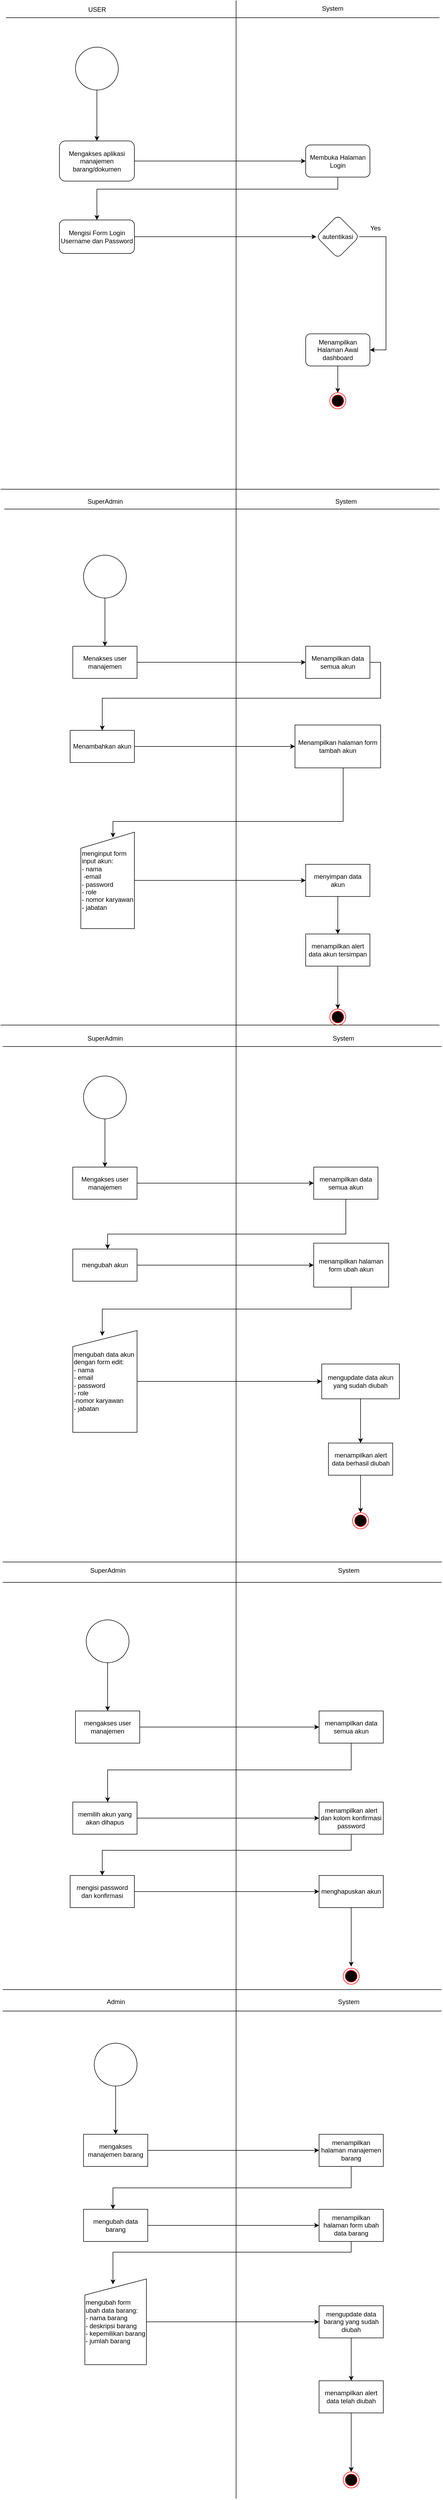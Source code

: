 <mxfile version="21.8.2" type="device">
  <diagram name="Page-1" id="UP9y-pZRnPXZRaRv5b26">
    <mxGraphModel dx="1136" dy="606" grid="1" gridSize="10" guides="1" tooltips="1" connect="1" arrows="1" fold="1" page="1" pageScale="1" pageWidth="827" pageHeight="1169" math="0" shadow="0">
      <root>
        <mxCell id="0" />
        <mxCell id="1" parent="0" />
        <mxCell id="jnGtKpzHvRw6Zg3GO6Rg-24" value="USER" style="text;html=1;align=center;verticalAlign=middle;resizable=0;points=[];autosize=1;strokeColor=none;fillColor=none;" vertex="1" parent="1">
          <mxGeometry x="150" y="10" width="60" height="30" as="geometry" />
        </mxCell>
        <mxCell id="jnGtKpzHvRw6Zg3GO6Rg-28" value="" style="edgeStyle=orthogonalEdgeStyle;rounded=0;orthogonalLoop=1;jettySize=auto;html=1;" edge="1" parent="1" source="jnGtKpzHvRw6Zg3GO6Rg-25" target="jnGtKpzHvRw6Zg3GO6Rg-27">
          <mxGeometry relative="1" as="geometry" />
        </mxCell>
        <mxCell id="jnGtKpzHvRw6Zg3GO6Rg-25" value="" style="ellipse;whiteSpace=wrap;html=1;" vertex="1" parent="1">
          <mxGeometry x="140" y="95" width="80" height="80" as="geometry" />
        </mxCell>
        <mxCell id="jnGtKpzHvRw6Zg3GO6Rg-30" value="" style="edgeStyle=orthogonalEdgeStyle;rounded=0;orthogonalLoop=1;jettySize=auto;html=1;" edge="1" parent="1" source="jnGtKpzHvRw6Zg3GO6Rg-27" target="jnGtKpzHvRw6Zg3GO6Rg-29">
          <mxGeometry relative="1" as="geometry" />
        </mxCell>
        <mxCell id="jnGtKpzHvRw6Zg3GO6Rg-27" value="Mengakses aplikasi manajemen barang/dokumen" style="rounded=1;whiteSpace=wrap;html=1;" vertex="1" parent="1">
          <mxGeometry x="110" y="270" width="140" height="75" as="geometry" />
        </mxCell>
        <mxCell id="jnGtKpzHvRw6Zg3GO6Rg-33" value="" style="edgeStyle=orthogonalEdgeStyle;rounded=0;orthogonalLoop=1;jettySize=auto;html=1;" edge="1" parent="1" source="jnGtKpzHvRw6Zg3GO6Rg-29" target="jnGtKpzHvRw6Zg3GO6Rg-32">
          <mxGeometry relative="1" as="geometry">
            <Array as="points">
              <mxPoint x="630" y="360" />
              <mxPoint x="180" y="360" />
            </Array>
          </mxGeometry>
        </mxCell>
        <mxCell id="jnGtKpzHvRw6Zg3GO6Rg-29" value="Membuka Halaman Login" style="rounded=1;whiteSpace=wrap;html=1;" vertex="1" parent="1">
          <mxGeometry x="570" y="277.5" width="120" height="60" as="geometry" />
        </mxCell>
        <mxCell id="jnGtKpzHvRw6Zg3GO6Rg-31" value="System" style="text;html=1;align=center;verticalAlign=middle;resizable=0;points=[];autosize=1;strokeColor=none;fillColor=none;" vertex="1" parent="1">
          <mxGeometry x="590" y="8" width="60" height="30" as="geometry" />
        </mxCell>
        <mxCell id="jnGtKpzHvRw6Zg3GO6Rg-35" value="" style="edgeStyle=orthogonalEdgeStyle;rounded=0;orthogonalLoop=1;jettySize=auto;html=1;" edge="1" parent="1" source="jnGtKpzHvRw6Zg3GO6Rg-32" target="jnGtKpzHvRw6Zg3GO6Rg-34">
          <mxGeometry relative="1" as="geometry" />
        </mxCell>
        <mxCell id="jnGtKpzHvRw6Zg3GO6Rg-32" value="Mengisi Form Login Username dan Password" style="rounded=1;whiteSpace=wrap;html=1;" vertex="1" parent="1">
          <mxGeometry x="110" y="417.5" width="140" height="62.5" as="geometry" />
        </mxCell>
        <mxCell id="jnGtKpzHvRw6Zg3GO6Rg-37" value="" style="edgeStyle=orthogonalEdgeStyle;rounded=0;orthogonalLoop=1;jettySize=auto;html=1;" edge="1" parent="1" source="jnGtKpzHvRw6Zg3GO6Rg-34" target="jnGtKpzHvRw6Zg3GO6Rg-36">
          <mxGeometry relative="1" as="geometry">
            <Array as="points">
              <mxPoint x="720" y="449" />
              <mxPoint x="720" y="660" />
            </Array>
          </mxGeometry>
        </mxCell>
        <mxCell id="jnGtKpzHvRw6Zg3GO6Rg-34" value="autentikasi" style="rhombus;whiteSpace=wrap;html=1;rounded=1;" vertex="1" parent="1">
          <mxGeometry x="590" y="408.75" width="80" height="80" as="geometry" />
        </mxCell>
        <mxCell id="jnGtKpzHvRw6Zg3GO6Rg-36" value="Menampilkan Halaman Awal dashboard" style="whiteSpace=wrap;html=1;rounded=1;" vertex="1" parent="1">
          <mxGeometry x="570" y="630" width="120" height="60" as="geometry" />
        </mxCell>
        <mxCell id="jnGtKpzHvRw6Zg3GO6Rg-38" value="Yes" style="text;html=1;align=center;verticalAlign=middle;resizable=0;points=[];autosize=1;strokeColor=none;fillColor=none;" vertex="1" parent="1">
          <mxGeometry x="680" y="418" width="40" height="30" as="geometry" />
        </mxCell>
        <mxCell id="jnGtKpzHvRw6Zg3GO6Rg-41" value="" style="ellipse;html=1;shape=endState;fillColor=#000000;strokeColor=#ff0000;" vertex="1" parent="1">
          <mxGeometry x="615" y="740" width="30" height="30" as="geometry" />
        </mxCell>
        <mxCell id="jnGtKpzHvRw6Zg3GO6Rg-42" value="" style="endArrow=classic;html=1;rounded=0;" edge="1" parent="1">
          <mxGeometry width="50" height="50" relative="1" as="geometry">
            <mxPoint x="630" y="690" as="sourcePoint" />
            <mxPoint x="630" y="740" as="targetPoint" />
          </mxGeometry>
        </mxCell>
        <mxCell id="jnGtKpzHvRw6Zg3GO6Rg-43" value="" style="endArrow=none;html=1;rounded=0;" edge="1" parent="1">
          <mxGeometry width="50" height="50" relative="1" as="geometry">
            <mxPoint x="440" y="8" as="sourcePoint" />
            <mxPoint x="440" y="920" as="targetPoint" />
          </mxGeometry>
        </mxCell>
        <mxCell id="jnGtKpzHvRw6Zg3GO6Rg-44" value="" style="endArrow=none;html=1;rounded=0;" edge="1" parent="1">
          <mxGeometry width="50" height="50" relative="1" as="geometry">
            <mxPoint y="920" as="sourcePoint" />
            <mxPoint x="820" y="920" as="targetPoint" />
          </mxGeometry>
        </mxCell>
        <mxCell id="jnGtKpzHvRw6Zg3GO6Rg-45" value="SuperAdmin" style="text;html=1;align=center;verticalAlign=middle;resizable=0;points=[];autosize=1;strokeColor=none;fillColor=none;" vertex="1" parent="1">
          <mxGeometry x="150" y="928" width="90" height="30" as="geometry" />
        </mxCell>
        <mxCell id="jnGtKpzHvRw6Zg3GO6Rg-49" value="" style="edgeStyle=orthogonalEdgeStyle;rounded=0;orthogonalLoop=1;jettySize=auto;html=1;" edge="1" parent="1" source="jnGtKpzHvRw6Zg3GO6Rg-46" target="jnGtKpzHvRw6Zg3GO6Rg-48">
          <mxGeometry relative="1" as="geometry" />
        </mxCell>
        <mxCell id="jnGtKpzHvRw6Zg3GO6Rg-46" value="" style="ellipse;whiteSpace=wrap;html=1;" vertex="1" parent="1">
          <mxGeometry x="155" y="1043" width="80" height="80" as="geometry" />
        </mxCell>
        <mxCell id="jnGtKpzHvRw6Zg3GO6Rg-52" value="" style="edgeStyle=orthogonalEdgeStyle;rounded=0;orthogonalLoop=1;jettySize=auto;html=1;" edge="1" parent="1" source="jnGtKpzHvRw6Zg3GO6Rg-48" target="jnGtKpzHvRw6Zg3GO6Rg-51">
          <mxGeometry relative="1" as="geometry" />
        </mxCell>
        <mxCell id="jnGtKpzHvRw6Zg3GO6Rg-48" value="Menakses user manajemen" style="whiteSpace=wrap;html=1;" vertex="1" parent="1">
          <mxGeometry x="135" y="1213" width="120" height="60" as="geometry" />
        </mxCell>
        <mxCell id="jnGtKpzHvRw6Zg3GO6Rg-50" value="" style="endArrow=none;html=1;rounded=0;" edge="1" parent="1">
          <mxGeometry width="50" height="50" relative="1" as="geometry">
            <mxPoint x="440" y="920" as="sourcePoint" />
            <mxPoint x="440" y="1920" as="targetPoint" />
          </mxGeometry>
        </mxCell>
        <mxCell id="jnGtKpzHvRw6Zg3GO6Rg-55" value="" style="edgeStyle=orthogonalEdgeStyle;rounded=0;orthogonalLoop=1;jettySize=auto;html=1;" edge="1" parent="1" source="jnGtKpzHvRw6Zg3GO6Rg-51" target="jnGtKpzHvRw6Zg3GO6Rg-54">
          <mxGeometry relative="1" as="geometry">
            <Array as="points">
              <mxPoint x="710" y="1243" />
              <mxPoint x="710" y="1310" />
              <mxPoint x="190" y="1310" />
            </Array>
          </mxGeometry>
        </mxCell>
        <mxCell id="jnGtKpzHvRw6Zg3GO6Rg-51" value="Menampilkan data semua akun" style="whiteSpace=wrap;html=1;" vertex="1" parent="1">
          <mxGeometry x="570" y="1213" width="120" height="60" as="geometry" />
        </mxCell>
        <mxCell id="jnGtKpzHvRw6Zg3GO6Rg-53" value="System" style="text;html=1;align=center;verticalAlign=middle;resizable=0;points=[];autosize=1;strokeColor=none;fillColor=none;" vertex="1" parent="1">
          <mxGeometry x="615" y="928" width="60" height="30" as="geometry" />
        </mxCell>
        <mxCell id="jnGtKpzHvRw6Zg3GO6Rg-57" value="" style="edgeStyle=orthogonalEdgeStyle;rounded=0;orthogonalLoop=1;jettySize=auto;html=1;" edge="1" parent="1" source="jnGtKpzHvRw6Zg3GO6Rg-54" target="jnGtKpzHvRw6Zg3GO6Rg-56">
          <mxGeometry relative="1" as="geometry" />
        </mxCell>
        <mxCell id="jnGtKpzHvRw6Zg3GO6Rg-54" value="Menambahkan akun" style="whiteSpace=wrap;html=1;" vertex="1" parent="1">
          <mxGeometry x="130" y="1370" width="120" height="60" as="geometry" />
        </mxCell>
        <mxCell id="jnGtKpzHvRw6Zg3GO6Rg-62" value="" style="edgeStyle=orthogonalEdgeStyle;rounded=0;orthogonalLoop=1;jettySize=auto;html=1;" edge="1" parent="1" source="jnGtKpzHvRw6Zg3GO6Rg-56">
          <mxGeometry relative="1" as="geometry">
            <mxPoint x="210" y="1570" as="targetPoint" />
            <Array as="points">
              <mxPoint x="640" y="1540" />
              <mxPoint x="210" y="1540" />
            </Array>
          </mxGeometry>
        </mxCell>
        <mxCell id="jnGtKpzHvRw6Zg3GO6Rg-56" value="Menampilkan halaman form tambah akun" style="whiteSpace=wrap;html=1;" vertex="1" parent="1">
          <mxGeometry x="550" y="1360" width="160" height="80" as="geometry" />
        </mxCell>
        <mxCell id="jnGtKpzHvRw6Zg3GO6Rg-64" value="" style="edgeStyle=orthogonalEdgeStyle;rounded=0;orthogonalLoop=1;jettySize=auto;html=1;" edge="1" parent="1" source="jnGtKpzHvRw6Zg3GO6Rg-60" target="jnGtKpzHvRw6Zg3GO6Rg-63">
          <mxGeometry relative="1" as="geometry" />
        </mxCell>
        <mxCell id="jnGtKpzHvRw6Zg3GO6Rg-60" value="&lt;div style=&quot;text-align: left;&quot;&gt;&lt;span style=&quot;background-color: initial;&quot;&gt;menginput form&lt;/span&gt;&lt;/div&gt;&lt;div style=&quot;text-align: left;&quot;&gt;&lt;span style=&quot;background-color: initial;&quot;&gt;input akun:&lt;/span&gt;&lt;/div&gt;&lt;div style=&quot;text-align: left;&quot;&gt;&lt;span style=&quot;background-color: initial;&quot;&gt;- nama&lt;/span&gt;&lt;/div&gt;&lt;div style=&quot;text-align: left;&quot;&gt;&lt;span style=&quot;background-color: initial;&quot;&gt;&amp;nbsp;-email&lt;/span&gt;&lt;/div&gt;&lt;div style=&quot;text-align: left;&quot;&gt;&lt;span style=&quot;background-color: initial;&quot;&gt;- password&lt;/span&gt;&lt;/div&gt;&lt;div style=&quot;text-align: left;&quot;&gt;&lt;span style=&quot;background-color: initial;&quot;&gt;- role&lt;/span&gt;&lt;/div&gt;&lt;div style=&quot;text-align: left;&quot;&gt;&lt;span style=&quot;background-color: initial;&quot;&gt;- nomor karyawan&lt;/span&gt;&lt;/div&gt;&lt;div style=&quot;text-align: left;&quot;&gt;&lt;span style=&quot;background-color: initial;&quot;&gt;- jabatan&lt;/span&gt;&lt;/div&gt;" style="shape=manualInput;whiteSpace=wrap;html=1;" vertex="1" parent="1">
          <mxGeometry x="150" y="1560" width="100" height="180" as="geometry" />
        </mxCell>
        <mxCell id="jnGtKpzHvRw6Zg3GO6Rg-66" value="" style="edgeStyle=orthogonalEdgeStyle;rounded=0;orthogonalLoop=1;jettySize=auto;html=1;" edge="1" parent="1" source="jnGtKpzHvRw6Zg3GO6Rg-63" target="jnGtKpzHvRw6Zg3GO6Rg-65">
          <mxGeometry relative="1" as="geometry" />
        </mxCell>
        <mxCell id="jnGtKpzHvRw6Zg3GO6Rg-63" value="menyimpan data akun" style="whiteSpace=wrap;html=1;" vertex="1" parent="1">
          <mxGeometry x="570" y="1620" width="120" height="60" as="geometry" />
        </mxCell>
        <mxCell id="jnGtKpzHvRw6Zg3GO6Rg-68" value="" style="edgeStyle=orthogonalEdgeStyle;rounded=0;orthogonalLoop=1;jettySize=auto;html=1;" edge="1" parent="1" source="jnGtKpzHvRw6Zg3GO6Rg-65">
          <mxGeometry relative="1" as="geometry">
            <mxPoint x="630" y="1890" as="targetPoint" />
          </mxGeometry>
        </mxCell>
        <mxCell id="jnGtKpzHvRw6Zg3GO6Rg-65" value="menampilkan alert data akun tersimpan" style="whiteSpace=wrap;html=1;" vertex="1" parent="1">
          <mxGeometry x="570" y="1750" width="120" height="60" as="geometry" />
        </mxCell>
        <mxCell id="jnGtKpzHvRw6Zg3GO6Rg-69" value="" style="ellipse;html=1;shape=endState;fillColor=#000000;strokeColor=#ff0000;" vertex="1" parent="1">
          <mxGeometry x="615" y="1890" width="30" height="30" as="geometry" />
        </mxCell>
        <mxCell id="jnGtKpzHvRw6Zg3GO6Rg-70" value="" style="endArrow=none;html=1;rounded=0;" edge="1" parent="1">
          <mxGeometry width="50" height="50" relative="1" as="geometry">
            <mxPoint x="10" y="40" as="sourcePoint" />
            <mxPoint x="820" y="40" as="targetPoint" />
          </mxGeometry>
        </mxCell>
        <mxCell id="jnGtKpzHvRw6Zg3GO6Rg-71" value="" style="endArrow=none;html=1;rounded=0;" edge="1" parent="1">
          <mxGeometry width="50" height="50" relative="1" as="geometry">
            <mxPoint x="7" y="957" as="sourcePoint" />
            <mxPoint x="820" y="957" as="targetPoint" />
          </mxGeometry>
        </mxCell>
        <mxCell id="jnGtKpzHvRw6Zg3GO6Rg-72" value="" style="endArrow=none;html=1;rounded=0;" edge="1" parent="1">
          <mxGeometry width="50" height="50" relative="1" as="geometry">
            <mxPoint y="1920" as="sourcePoint" />
            <mxPoint x="820" y="1920" as="targetPoint" />
          </mxGeometry>
        </mxCell>
        <mxCell id="jnGtKpzHvRw6Zg3GO6Rg-73" value="" style="endArrow=none;html=1;rounded=0;" edge="1" parent="1">
          <mxGeometry width="50" height="50" relative="1" as="geometry">
            <mxPoint x="4" y="1960" as="sourcePoint" />
            <mxPoint x="824" y="1960" as="targetPoint" />
          </mxGeometry>
        </mxCell>
        <mxCell id="jnGtKpzHvRw6Zg3GO6Rg-74" value="" style="endArrow=none;html=1;rounded=0;" edge="1" parent="1">
          <mxGeometry width="50" height="50" relative="1" as="geometry">
            <mxPoint x="440" y="1920" as="sourcePoint" />
            <mxPoint x="440" y="2920" as="targetPoint" />
          </mxGeometry>
        </mxCell>
        <mxCell id="jnGtKpzHvRw6Zg3GO6Rg-75" value="SuperAdmin" style="text;html=1;align=center;verticalAlign=middle;resizable=0;points=[];autosize=1;strokeColor=none;fillColor=none;" vertex="1" parent="1">
          <mxGeometry x="150" y="1930" width="90" height="30" as="geometry" />
        </mxCell>
        <mxCell id="jnGtKpzHvRw6Zg3GO6Rg-77" value="System" style="text;html=1;align=center;verticalAlign=middle;resizable=0;points=[];autosize=1;strokeColor=none;fillColor=none;" vertex="1" parent="1">
          <mxGeometry x="610" y="1930" width="60" height="30" as="geometry" />
        </mxCell>
        <mxCell id="jnGtKpzHvRw6Zg3GO6Rg-82" value="" style="edgeStyle=orthogonalEdgeStyle;rounded=0;orthogonalLoop=1;jettySize=auto;html=1;" edge="1" parent="1" source="jnGtKpzHvRw6Zg3GO6Rg-79" target="jnGtKpzHvRw6Zg3GO6Rg-81">
          <mxGeometry relative="1" as="geometry" />
        </mxCell>
        <mxCell id="jnGtKpzHvRw6Zg3GO6Rg-79" value="" style="ellipse;whiteSpace=wrap;html=1;" vertex="1" parent="1">
          <mxGeometry x="155" y="2015" width="80" height="80" as="geometry" />
        </mxCell>
        <mxCell id="jnGtKpzHvRw6Zg3GO6Rg-84" value="" style="edgeStyle=orthogonalEdgeStyle;rounded=0;orthogonalLoop=1;jettySize=auto;html=1;" edge="1" parent="1" source="jnGtKpzHvRw6Zg3GO6Rg-81" target="jnGtKpzHvRw6Zg3GO6Rg-83">
          <mxGeometry relative="1" as="geometry" />
        </mxCell>
        <mxCell id="jnGtKpzHvRw6Zg3GO6Rg-81" value="Mengakses user manajemen" style="whiteSpace=wrap;html=1;" vertex="1" parent="1">
          <mxGeometry x="135" y="2185" width="120" height="60" as="geometry" />
        </mxCell>
        <mxCell id="jnGtKpzHvRw6Zg3GO6Rg-86" value="" style="edgeStyle=orthogonalEdgeStyle;rounded=0;orthogonalLoop=1;jettySize=auto;html=1;" edge="1" parent="1" source="jnGtKpzHvRw6Zg3GO6Rg-83" target="jnGtKpzHvRw6Zg3GO6Rg-85">
          <mxGeometry relative="1" as="geometry">
            <Array as="points">
              <mxPoint x="645" y="2310" />
              <mxPoint x="200" y="2310" />
            </Array>
          </mxGeometry>
        </mxCell>
        <mxCell id="jnGtKpzHvRw6Zg3GO6Rg-83" value="menampilkan data semua akun" style="whiteSpace=wrap;html=1;" vertex="1" parent="1">
          <mxGeometry x="585" y="2185" width="120" height="60" as="geometry" />
        </mxCell>
        <mxCell id="jnGtKpzHvRw6Zg3GO6Rg-88" value="" style="edgeStyle=orthogonalEdgeStyle;rounded=0;orthogonalLoop=1;jettySize=auto;html=1;" edge="1" parent="1" source="jnGtKpzHvRw6Zg3GO6Rg-85" target="jnGtKpzHvRw6Zg3GO6Rg-87">
          <mxGeometry relative="1" as="geometry" />
        </mxCell>
        <mxCell id="jnGtKpzHvRw6Zg3GO6Rg-85" value="mengubah akun" style="whiteSpace=wrap;html=1;" vertex="1" parent="1">
          <mxGeometry x="135" y="2338" width="120" height="60" as="geometry" />
        </mxCell>
        <mxCell id="jnGtKpzHvRw6Zg3GO6Rg-90" value="" style="edgeStyle=orthogonalEdgeStyle;rounded=0;orthogonalLoop=1;jettySize=auto;html=1;" edge="1" parent="1" source="jnGtKpzHvRw6Zg3GO6Rg-87">
          <mxGeometry relative="1" as="geometry">
            <mxPoint x="190" y="2500" as="targetPoint" />
            <Array as="points">
              <mxPoint x="655" y="2450" />
              <mxPoint x="190" y="2450" />
            </Array>
          </mxGeometry>
        </mxCell>
        <mxCell id="jnGtKpzHvRw6Zg3GO6Rg-87" value="menampilkan halaman form ubah akun" style="whiteSpace=wrap;html=1;" vertex="1" parent="1">
          <mxGeometry x="585" y="2327" width="140" height="82" as="geometry" />
        </mxCell>
        <mxCell id="jnGtKpzHvRw6Zg3GO6Rg-93" value="" style="edgeStyle=orthogonalEdgeStyle;rounded=0;orthogonalLoop=1;jettySize=auto;html=1;" edge="1" parent="1" source="jnGtKpzHvRw6Zg3GO6Rg-91" target="jnGtKpzHvRw6Zg3GO6Rg-92">
          <mxGeometry relative="1" as="geometry" />
        </mxCell>
        <mxCell id="jnGtKpzHvRw6Zg3GO6Rg-91" value="mengubah data akun dengan form edit:&lt;br&gt;- nama&lt;br&gt;- email&lt;br&gt;- password&lt;br&gt;- role&lt;br&gt;-nomor karyawan&lt;br&gt;- jabatan" style="shape=manualInput;whiteSpace=wrap;html=1;align=left;" vertex="1" parent="1">
          <mxGeometry x="135" y="2490" width="120" height="190" as="geometry" />
        </mxCell>
        <mxCell id="jnGtKpzHvRw6Zg3GO6Rg-95" value="" style="edgeStyle=orthogonalEdgeStyle;rounded=0;orthogonalLoop=1;jettySize=auto;html=1;" edge="1" parent="1" source="jnGtKpzHvRw6Zg3GO6Rg-92" target="jnGtKpzHvRw6Zg3GO6Rg-94">
          <mxGeometry relative="1" as="geometry" />
        </mxCell>
        <mxCell id="jnGtKpzHvRw6Zg3GO6Rg-92" value="mengupdate data akun yang sudah diubah" style="whiteSpace=wrap;html=1;align=center;" vertex="1" parent="1">
          <mxGeometry x="600" y="2552.5" width="145" height="65" as="geometry" />
        </mxCell>
        <mxCell id="jnGtKpzHvRw6Zg3GO6Rg-97" value="" style="edgeStyle=orthogonalEdgeStyle;rounded=0;orthogonalLoop=1;jettySize=auto;html=1;" edge="1" parent="1" source="jnGtKpzHvRw6Zg3GO6Rg-94">
          <mxGeometry relative="1" as="geometry">
            <mxPoint x="672.5" y="2830" as="targetPoint" />
          </mxGeometry>
        </mxCell>
        <mxCell id="jnGtKpzHvRw6Zg3GO6Rg-94" value="menampilkan alert data berhasil diubah" style="whiteSpace=wrap;html=1;" vertex="1" parent="1">
          <mxGeometry x="612.5" y="2700" width="120" height="60" as="geometry" />
        </mxCell>
        <mxCell id="jnGtKpzHvRw6Zg3GO6Rg-98" value="" style="ellipse;html=1;shape=endState;fillColor=#000000;strokeColor=#ff0000;" vertex="1" parent="1">
          <mxGeometry x="657.5" y="2830" width="30" height="30" as="geometry" />
        </mxCell>
        <mxCell id="jnGtKpzHvRw6Zg3GO6Rg-99" value="" style="endArrow=none;html=1;rounded=0;" edge="1" parent="1">
          <mxGeometry width="50" height="50" relative="1" as="geometry">
            <mxPoint x="4" y="2922" as="sourcePoint" />
            <mxPoint x="824" y="2922" as="targetPoint" />
          </mxGeometry>
        </mxCell>
        <mxCell id="jnGtKpzHvRw6Zg3GO6Rg-100" value="" style="endArrow=none;html=1;rounded=0;" edge="1" parent="1">
          <mxGeometry width="50" height="50" relative="1" as="geometry">
            <mxPoint x="4" y="2960" as="sourcePoint" />
            <mxPoint x="824" y="2960" as="targetPoint" />
          </mxGeometry>
        </mxCell>
        <mxCell id="jnGtKpzHvRw6Zg3GO6Rg-101" value="" style="endArrow=none;html=1;rounded=0;" edge="1" parent="1">
          <mxGeometry width="50" height="50" relative="1" as="geometry">
            <mxPoint x="440" y="2920" as="sourcePoint" />
            <mxPoint x="440" y="3920" as="targetPoint" />
          </mxGeometry>
        </mxCell>
        <mxCell id="jnGtKpzHvRw6Zg3GO6Rg-102" value="SuperAdmin" style="text;html=1;align=center;verticalAlign=middle;resizable=0;points=[];autosize=1;strokeColor=none;fillColor=none;" vertex="1" parent="1">
          <mxGeometry x="155" y="2923" width="90" height="30" as="geometry" />
        </mxCell>
        <mxCell id="jnGtKpzHvRw6Zg3GO6Rg-105" value="System" style="text;html=1;align=center;verticalAlign=middle;resizable=0;points=[];autosize=1;strokeColor=none;fillColor=none;" vertex="1" parent="1">
          <mxGeometry x="620" y="2923" width="60" height="30" as="geometry" />
        </mxCell>
        <mxCell id="jnGtKpzHvRw6Zg3GO6Rg-109" value="" style="edgeStyle=orthogonalEdgeStyle;rounded=0;orthogonalLoop=1;jettySize=auto;html=1;" edge="1" parent="1" source="jnGtKpzHvRw6Zg3GO6Rg-107" target="jnGtKpzHvRw6Zg3GO6Rg-108">
          <mxGeometry relative="1" as="geometry" />
        </mxCell>
        <mxCell id="jnGtKpzHvRw6Zg3GO6Rg-107" value="" style="ellipse;whiteSpace=wrap;html=1;" vertex="1" parent="1">
          <mxGeometry x="160" y="3030" width="80" height="80" as="geometry" />
        </mxCell>
        <mxCell id="jnGtKpzHvRw6Zg3GO6Rg-111" value="" style="edgeStyle=orthogonalEdgeStyle;rounded=0;orthogonalLoop=1;jettySize=auto;html=1;" edge="1" parent="1" source="jnGtKpzHvRw6Zg3GO6Rg-108" target="jnGtKpzHvRw6Zg3GO6Rg-110">
          <mxGeometry relative="1" as="geometry" />
        </mxCell>
        <mxCell id="jnGtKpzHvRw6Zg3GO6Rg-108" value="mengakses user manajemen" style="whiteSpace=wrap;html=1;" vertex="1" parent="1">
          <mxGeometry x="140" y="3200" width="120" height="60" as="geometry" />
        </mxCell>
        <mxCell id="jnGtKpzHvRw6Zg3GO6Rg-113" value="" style="edgeStyle=orthogonalEdgeStyle;rounded=0;orthogonalLoop=1;jettySize=auto;html=1;" edge="1" parent="1" source="jnGtKpzHvRw6Zg3GO6Rg-110" target="jnGtKpzHvRw6Zg3GO6Rg-112">
          <mxGeometry relative="1" as="geometry">
            <Array as="points">
              <mxPoint x="655" y="3310" />
              <mxPoint x="200" y="3310" />
            </Array>
          </mxGeometry>
        </mxCell>
        <mxCell id="jnGtKpzHvRw6Zg3GO6Rg-110" value="menampilkan data semua akun" style="whiteSpace=wrap;html=1;" vertex="1" parent="1">
          <mxGeometry x="595" y="3200" width="120" height="60" as="geometry" />
        </mxCell>
        <mxCell id="jnGtKpzHvRw6Zg3GO6Rg-115" value="" style="edgeStyle=orthogonalEdgeStyle;rounded=0;orthogonalLoop=1;jettySize=auto;html=1;" edge="1" parent="1" source="jnGtKpzHvRw6Zg3GO6Rg-112" target="jnGtKpzHvRw6Zg3GO6Rg-114">
          <mxGeometry relative="1" as="geometry" />
        </mxCell>
        <mxCell id="jnGtKpzHvRw6Zg3GO6Rg-112" value="memilih akun yang akan dihapus" style="whiteSpace=wrap;html=1;" vertex="1" parent="1">
          <mxGeometry x="135" y="3370" width="120" height="60" as="geometry" />
        </mxCell>
        <mxCell id="jnGtKpzHvRw6Zg3GO6Rg-117" value="" style="edgeStyle=orthogonalEdgeStyle;rounded=0;orthogonalLoop=1;jettySize=auto;html=1;" edge="1" parent="1" source="jnGtKpzHvRw6Zg3GO6Rg-114" target="jnGtKpzHvRw6Zg3GO6Rg-116">
          <mxGeometry relative="1" as="geometry">
            <Array as="points">
              <mxPoint x="655" y="3460" />
              <mxPoint x="190" y="3460" />
            </Array>
          </mxGeometry>
        </mxCell>
        <mxCell id="jnGtKpzHvRw6Zg3GO6Rg-114" value="menampilkan alert dan kolom konfirmasi password" style="whiteSpace=wrap;html=1;" vertex="1" parent="1">
          <mxGeometry x="595" y="3370" width="120" height="60" as="geometry" />
        </mxCell>
        <mxCell id="jnGtKpzHvRw6Zg3GO6Rg-119" value="" style="edgeStyle=orthogonalEdgeStyle;rounded=0;orthogonalLoop=1;jettySize=auto;html=1;" edge="1" parent="1" source="jnGtKpzHvRw6Zg3GO6Rg-116" target="jnGtKpzHvRw6Zg3GO6Rg-118">
          <mxGeometry relative="1" as="geometry" />
        </mxCell>
        <mxCell id="jnGtKpzHvRw6Zg3GO6Rg-116" value="mengisi password dan konfirmasi" style="whiteSpace=wrap;html=1;" vertex="1" parent="1">
          <mxGeometry x="130" y="3507" width="120" height="60" as="geometry" />
        </mxCell>
        <mxCell id="jnGtKpzHvRw6Zg3GO6Rg-121" value="" style="edgeStyle=orthogonalEdgeStyle;rounded=0;orthogonalLoop=1;jettySize=auto;html=1;" edge="1" parent="1" source="jnGtKpzHvRw6Zg3GO6Rg-118">
          <mxGeometry relative="1" as="geometry">
            <mxPoint x="655" y="3677" as="targetPoint" />
          </mxGeometry>
        </mxCell>
        <mxCell id="jnGtKpzHvRw6Zg3GO6Rg-118" value="menghapuskan akun" style="whiteSpace=wrap;html=1;" vertex="1" parent="1">
          <mxGeometry x="595" y="3507" width="120" height="60" as="geometry" />
        </mxCell>
        <mxCell id="jnGtKpzHvRw6Zg3GO6Rg-122" value="" style="ellipse;html=1;shape=endState;fillColor=#000000;strokeColor=#ff0000;" vertex="1" parent="1">
          <mxGeometry x="640" y="3680" width="30" height="30" as="geometry" />
        </mxCell>
        <mxCell id="jnGtKpzHvRw6Zg3GO6Rg-123" value="" style="endArrow=none;html=1;rounded=0;" edge="1" parent="1">
          <mxGeometry width="50" height="50" relative="1" as="geometry">
            <mxPoint x="4" y="3720" as="sourcePoint" />
            <mxPoint x="824" y="3720" as="targetPoint" />
          </mxGeometry>
        </mxCell>
        <mxCell id="jnGtKpzHvRw6Zg3GO6Rg-124" value="" style="endArrow=none;html=1;rounded=0;" edge="1" parent="1">
          <mxGeometry width="50" height="50" relative="1" as="geometry">
            <mxPoint x="4" y="3760" as="sourcePoint" />
            <mxPoint x="824" y="3760" as="targetPoint" />
          </mxGeometry>
        </mxCell>
        <mxCell id="jnGtKpzHvRw6Zg3GO6Rg-125" value="Admin" style="text;html=1;align=center;verticalAlign=middle;resizable=0;points=[];autosize=1;strokeColor=none;fillColor=none;" vertex="1" parent="1">
          <mxGeometry x="185" y="3728" width="60" height="30" as="geometry" />
        </mxCell>
        <mxCell id="jnGtKpzHvRw6Zg3GO6Rg-126" value="System" style="text;html=1;align=center;verticalAlign=middle;resizable=0;points=[];autosize=1;strokeColor=none;fillColor=none;" vertex="1" parent="1">
          <mxGeometry x="620" y="3728" width="60" height="30" as="geometry" />
        </mxCell>
        <mxCell id="jnGtKpzHvRw6Zg3GO6Rg-127" value="" style="endArrow=none;html=1;rounded=0;" edge="1" parent="1">
          <mxGeometry width="50" height="50" relative="1" as="geometry">
            <mxPoint x="440" y="3910" as="sourcePoint" />
            <mxPoint x="440" y="4670" as="targetPoint" />
          </mxGeometry>
        </mxCell>
        <mxCell id="jnGtKpzHvRw6Zg3GO6Rg-130" value="" style="edgeStyle=orthogonalEdgeStyle;rounded=0;orthogonalLoop=1;jettySize=auto;html=1;" edge="1" parent="1" source="jnGtKpzHvRw6Zg3GO6Rg-128" target="jnGtKpzHvRw6Zg3GO6Rg-129">
          <mxGeometry relative="1" as="geometry" />
        </mxCell>
        <mxCell id="jnGtKpzHvRw6Zg3GO6Rg-128" value="" style="ellipse;whiteSpace=wrap;html=1;" vertex="1" parent="1">
          <mxGeometry x="175" y="3820" width="80" height="80" as="geometry" />
        </mxCell>
        <mxCell id="jnGtKpzHvRw6Zg3GO6Rg-132" value="" style="edgeStyle=orthogonalEdgeStyle;rounded=0;orthogonalLoop=1;jettySize=auto;html=1;" edge="1" parent="1" source="jnGtKpzHvRw6Zg3GO6Rg-129" target="jnGtKpzHvRw6Zg3GO6Rg-131">
          <mxGeometry relative="1" as="geometry" />
        </mxCell>
        <mxCell id="jnGtKpzHvRw6Zg3GO6Rg-129" value="mengakses manajemen barang" style="whiteSpace=wrap;html=1;" vertex="1" parent="1">
          <mxGeometry x="155" y="3990" width="120" height="60" as="geometry" />
        </mxCell>
        <mxCell id="jnGtKpzHvRw6Zg3GO6Rg-134" value="" style="edgeStyle=orthogonalEdgeStyle;rounded=0;orthogonalLoop=1;jettySize=auto;html=1;" edge="1" parent="1" source="jnGtKpzHvRw6Zg3GO6Rg-131" target="jnGtKpzHvRw6Zg3GO6Rg-133">
          <mxGeometry relative="1" as="geometry">
            <Array as="points">
              <mxPoint x="655" y="4090" />
              <mxPoint x="210" y="4090" />
            </Array>
          </mxGeometry>
        </mxCell>
        <mxCell id="jnGtKpzHvRw6Zg3GO6Rg-131" value="menampilkan halaman manajemen barang" style="whiteSpace=wrap;html=1;" vertex="1" parent="1">
          <mxGeometry x="595" y="3990" width="120" height="60" as="geometry" />
        </mxCell>
        <mxCell id="jnGtKpzHvRw6Zg3GO6Rg-136" value="" style="edgeStyle=orthogonalEdgeStyle;rounded=0;orthogonalLoop=1;jettySize=auto;html=1;" edge="1" parent="1" source="jnGtKpzHvRw6Zg3GO6Rg-133" target="jnGtKpzHvRw6Zg3GO6Rg-135">
          <mxGeometry relative="1" as="geometry" />
        </mxCell>
        <mxCell id="jnGtKpzHvRw6Zg3GO6Rg-133" value="mengubah data barang" style="whiteSpace=wrap;html=1;" vertex="1" parent="1">
          <mxGeometry x="155" y="4130" width="120" height="60" as="geometry" />
        </mxCell>
        <mxCell id="jnGtKpzHvRw6Zg3GO6Rg-138" value="" style="edgeStyle=orthogonalEdgeStyle;rounded=0;orthogonalLoop=1;jettySize=auto;html=1;" edge="1" parent="1" source="jnGtKpzHvRw6Zg3GO6Rg-135">
          <mxGeometry relative="1" as="geometry">
            <mxPoint x="210" y="4270" as="targetPoint" />
            <Array as="points">
              <mxPoint x="655" y="4210" />
              <mxPoint x="210" y="4210" />
            </Array>
          </mxGeometry>
        </mxCell>
        <mxCell id="jnGtKpzHvRw6Zg3GO6Rg-135" value="menampilkan halaman form ubah data barang" style="whiteSpace=wrap;html=1;" vertex="1" parent="1">
          <mxGeometry x="595" y="4130" width="120" height="60" as="geometry" />
        </mxCell>
        <mxCell id="jnGtKpzHvRw6Zg3GO6Rg-141" value="" style="edgeStyle=orthogonalEdgeStyle;rounded=0;orthogonalLoop=1;jettySize=auto;html=1;" edge="1" parent="1" source="jnGtKpzHvRw6Zg3GO6Rg-139" target="jnGtKpzHvRw6Zg3GO6Rg-140">
          <mxGeometry relative="1" as="geometry" />
        </mxCell>
        <mxCell id="jnGtKpzHvRw6Zg3GO6Rg-139" value="&lt;div style=&quot;text-align: left;&quot;&gt;&lt;span style=&quot;background-color: initial;&quot;&gt;mengubah form ubah data barang:&lt;/span&gt;&lt;/div&gt;&lt;div style=&quot;text-align: left;&quot;&gt;&lt;span style=&quot;background-color: initial;&quot;&gt;- nama barang&lt;/span&gt;&lt;/div&gt;&lt;div style=&quot;text-align: left;&quot;&gt;&lt;span style=&quot;background-color: initial;&quot;&gt;- deskripsi barang&lt;/span&gt;&lt;/div&gt;&lt;div style=&quot;text-align: left;&quot;&gt;&lt;span style=&quot;background-color: initial;&quot;&gt;- kepemilikan barang&lt;/span&gt;&lt;/div&gt;&lt;div style=&quot;text-align: left;&quot;&gt;&lt;span style=&quot;background-color: initial;&quot;&gt;- jumlah barang&lt;/span&gt;&lt;/div&gt;" style="shape=manualInput;whiteSpace=wrap;html=1;" vertex="1" parent="1">
          <mxGeometry x="157.5" y="4260" width="115" height="160" as="geometry" />
        </mxCell>
        <mxCell id="jnGtKpzHvRw6Zg3GO6Rg-143" value="" style="edgeStyle=orthogonalEdgeStyle;rounded=0;orthogonalLoop=1;jettySize=auto;html=1;" edge="1" parent="1" source="jnGtKpzHvRw6Zg3GO6Rg-140" target="jnGtKpzHvRw6Zg3GO6Rg-142">
          <mxGeometry relative="1" as="geometry" />
        </mxCell>
        <mxCell id="jnGtKpzHvRw6Zg3GO6Rg-140" value="mengupdate data barang yang sudah diubah" style="whiteSpace=wrap;html=1;" vertex="1" parent="1">
          <mxGeometry x="595" y="4310" width="120" height="60" as="geometry" />
        </mxCell>
        <mxCell id="jnGtKpzHvRw6Zg3GO6Rg-145" value="" style="edgeStyle=orthogonalEdgeStyle;rounded=0;orthogonalLoop=1;jettySize=auto;html=1;" edge="1" parent="1" source="jnGtKpzHvRw6Zg3GO6Rg-142">
          <mxGeometry relative="1" as="geometry">
            <mxPoint x="655.0" y="4620" as="targetPoint" />
          </mxGeometry>
        </mxCell>
        <mxCell id="jnGtKpzHvRw6Zg3GO6Rg-142" value="menampilkan alert data telah diubah" style="whiteSpace=wrap;html=1;" vertex="1" parent="1">
          <mxGeometry x="595" y="4450" width="120" height="60" as="geometry" />
        </mxCell>
        <mxCell id="jnGtKpzHvRw6Zg3GO6Rg-146" value="" style="ellipse;html=1;shape=endState;fillColor=#000000;strokeColor=#ff0000;" vertex="1" parent="1">
          <mxGeometry x="640" y="4620" width="30" height="30" as="geometry" />
        </mxCell>
      </root>
    </mxGraphModel>
  </diagram>
</mxfile>
